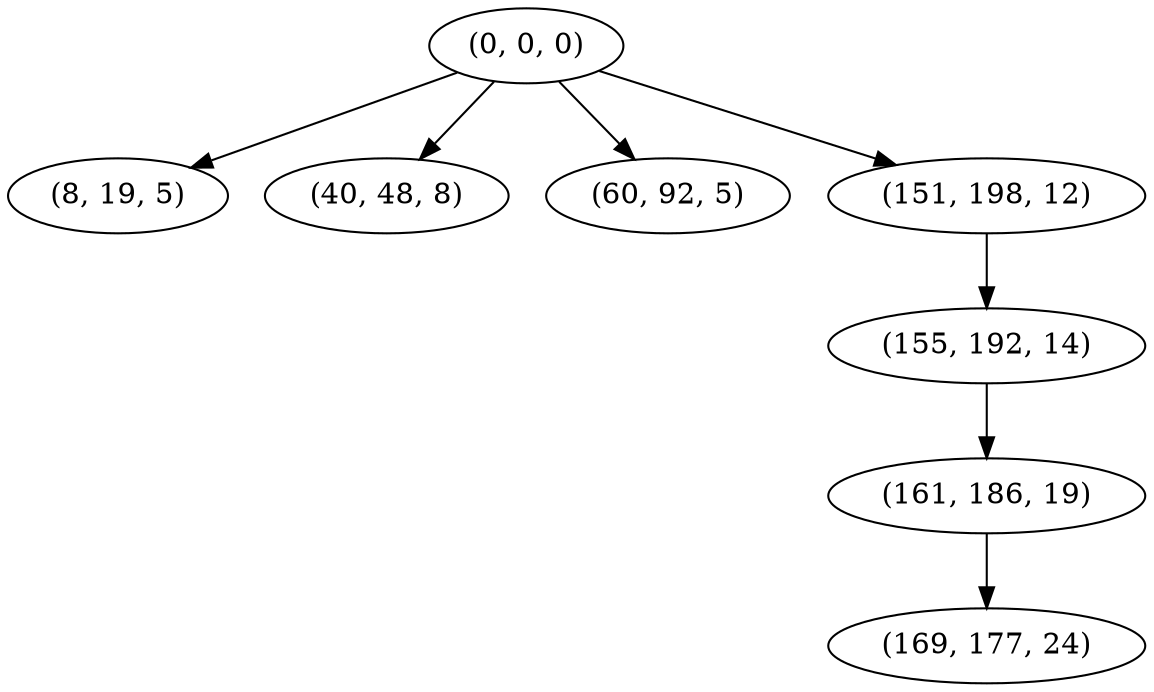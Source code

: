 digraph tree {
    "(0, 0, 0)";
    "(8, 19, 5)";
    "(40, 48, 8)";
    "(60, 92, 5)";
    "(151, 198, 12)";
    "(155, 192, 14)";
    "(161, 186, 19)";
    "(169, 177, 24)";
    "(0, 0, 0)" -> "(8, 19, 5)";
    "(0, 0, 0)" -> "(40, 48, 8)";
    "(0, 0, 0)" -> "(60, 92, 5)";
    "(0, 0, 0)" -> "(151, 198, 12)";
    "(151, 198, 12)" -> "(155, 192, 14)";
    "(155, 192, 14)" -> "(161, 186, 19)";
    "(161, 186, 19)" -> "(169, 177, 24)";
}
